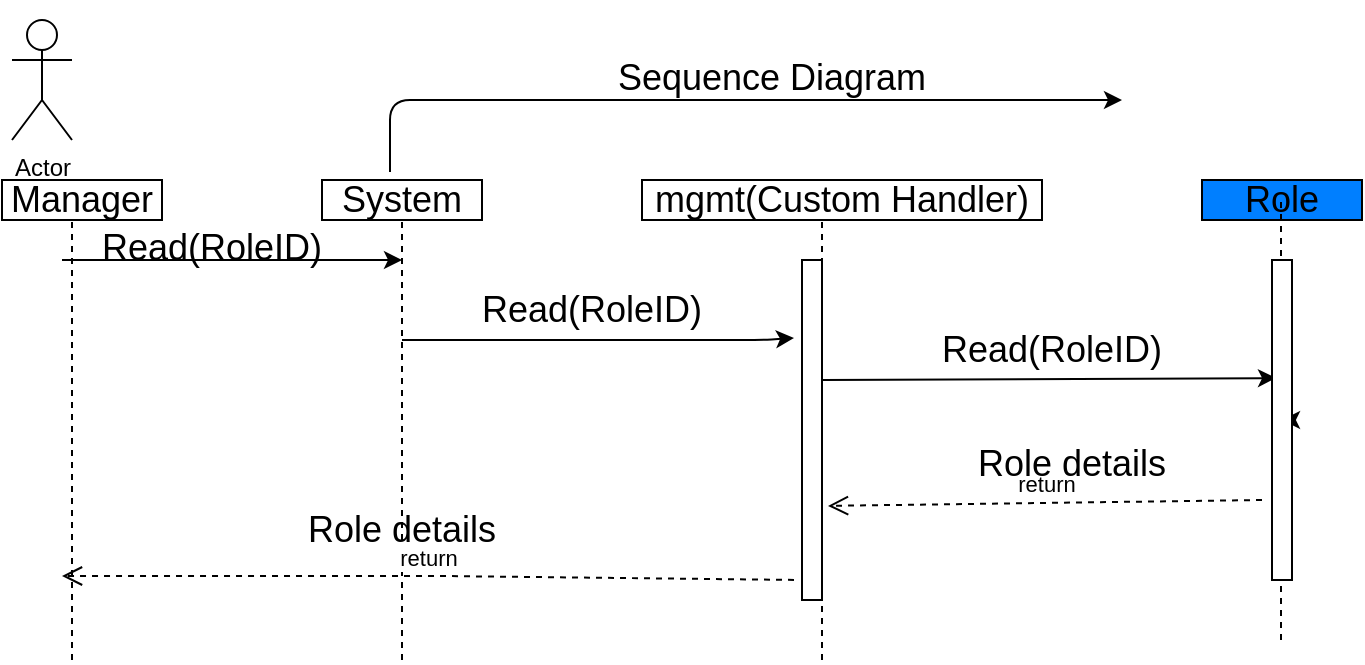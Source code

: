 <mxfile version="14.6.13" type="device"><diagram id="w1VhwfM-5O9SI3httaxK" name="Page-1"><mxGraphModel dx="1092" dy="534" grid="1" gridSize="10" guides="1" tooltips="1" connect="1" arrows="1" fold="1" page="1" pageScale="1" pageWidth="850" pageHeight="1100" math="0" shadow="0"><root><mxCell id="0"/><mxCell id="1" parent="0"/><mxCell id="Rwrrna1_M3nxNz5WYJb1-17" value="Actor" style="shape=umlActor;verticalLabelPosition=bottom;verticalAlign=top;html=1;outlineConnect=0;" parent="1" vertex="1"><mxGeometry x="85" y="80" width="30" height="60" as="geometry"/></mxCell><mxCell id="Rwrrna1_M3nxNz5WYJb1-18" value="&lt;font style=&quot;font-size: 18px&quot;&gt;Manager&lt;/font&gt;" style="rounded=0;whiteSpace=wrap;html=1;" parent="1" vertex="1"><mxGeometry x="80" y="160" width="80" height="20" as="geometry"/></mxCell><mxCell id="Rwrrna1_M3nxNz5WYJb1-22" value="&lt;font style=&quot;font-size: 18px&quot;&gt;System&lt;/font&gt;&lt;span style=&quot;color: rgba(0 , 0 , 0 , 0) ; font-family: monospace ; font-size: 0px&quot;&gt;%3CmxGraphModel%3E%3Croot%3E%3CmxCell%20id%3D%220%22%2F%3E%3CmxCell%20id%3D%221%22%20parent%3D%220%22%2F%3E%3CmxCell%20id%3D%222%22%20value%3D%22%26lt%3Bfont%20style%3D%26quot%3Bfont-size%3A%2018px%26quot%3B%26gt%3BManager%26lt%3B%2Ffont%26gt%3B%22%20style%3D%22rounded%3D0%3BwhiteSpace%3Dwrap%3Bhtml%3D1%3B%22%20vertex%3D%221%22%20parent%3D%221%22%3E%3CmxGeometry%20x%3D%2280%22%20y%3D%22160%22%20width%3D%2280%22%20height%3D%2220%22%20as%3D%22geometry%22%2F%3E%3C%2FmxCell%3E%3C%2Froot%3E%3C%2FmxGraphModel%3E&lt;/span&gt;" style="rounded=0;whiteSpace=wrap;html=1;" parent="1" vertex="1"><mxGeometry x="240" y="160" width="80" height="20" as="geometry"/></mxCell><mxCell id="Rwrrna1_M3nxNz5WYJb1-23" value="&lt;span style=&quot;font-size: 18px&quot;&gt;mgmt(Custom Handler)&lt;/span&gt;" style="rounded=0;whiteSpace=wrap;html=1;" parent="1" vertex="1"><mxGeometry x="400" y="160" width="200" height="20" as="geometry"/></mxCell><mxCell id="Rwrrna1_M3nxNz5WYJb1-25" value="&lt;span style=&quot;font-size: 18px&quot;&gt;Role&lt;/span&gt;" style="rounded=0;whiteSpace=wrap;html=1;fillColor=#007FFF;" parent="1" vertex="1"><mxGeometry x="680" y="160" width="80" height="20" as="geometry"/></mxCell><mxCell id="Rwrrna1_M3nxNz5WYJb1-26" value="" style="endArrow=none;dashed=1;html=1;" parent="1" edge="1"><mxGeometry width="50" height="50" relative="1" as="geometry"><mxPoint x="115" y="400" as="sourcePoint"/><mxPoint x="115" y="180" as="targetPoint"/></mxGeometry></mxCell><mxCell id="Rwrrna1_M3nxNz5WYJb1-27" value="" style="endArrow=none;dashed=1;html=1;" parent="1" edge="1"><mxGeometry width="50" height="50" relative="1" as="geometry"><mxPoint x="280" y="400" as="sourcePoint"/><mxPoint x="280" y="180" as="targetPoint"/></mxGeometry></mxCell><mxCell id="Rwrrna1_M3nxNz5WYJb1-28" value="" style="endArrow=none;dashed=1;html=1;" parent="1" edge="1"><mxGeometry width="50" height="50" relative="1" as="geometry"><mxPoint x="490" y="400" as="sourcePoint"/><mxPoint x="490" y="180" as="targetPoint"/></mxGeometry></mxCell><mxCell id="Rwrrna1_M3nxNz5WYJb1-29" value="" style="endArrow=none;dashed=1;html=1;" parent="1" edge="1"><mxGeometry width="50" height="50" relative="1" as="geometry"><mxPoint x="719.5" y="390" as="sourcePoint"/><mxPoint x="719.5" y="170" as="targetPoint"/></mxGeometry></mxCell><mxCell id="Rwrrna1_M3nxNz5WYJb1-30" value="" style="endArrow=classic;html=1;" parent="1" edge="1"><mxGeometry width="50" height="50" relative="1" as="geometry"><mxPoint x="110" y="200" as="sourcePoint"/><mxPoint x="280" y="200" as="targetPoint"/></mxGeometry></mxCell><mxCell id="Rwrrna1_M3nxNz5WYJb1-31" value="" style="endArrow=classic;html=1;entryX=0.2;entryY=0.369;entryDx=0;entryDy=0;entryPerimeter=0;" parent="1" target="Rwrrna1_M3nxNz5WYJb1-34" edge="1"><mxGeometry width="50" height="50" relative="1" as="geometry"><mxPoint x="490" y="260" as="sourcePoint"/><mxPoint x="710" y="260" as="targetPoint"/></mxGeometry></mxCell><mxCell id="Rwrrna1_M3nxNz5WYJb1-32" value="" style="endArrow=classic;html=1;entryX=-0.4;entryY=0.217;entryDx=0;entryDy=0;entryPerimeter=0;" parent="1" edge="1"><mxGeometry width="50" height="50" relative="1" as="geometry"><mxPoint x="280" y="240" as="sourcePoint"/><mxPoint x="476" y="239.06" as="targetPoint"/><Array as="points"><mxPoint x="460" y="240"/></Array></mxGeometry></mxCell><mxCell id="Rwrrna1_M3nxNz5WYJb1-35" style="edgeStyle=orthogonalEdgeStyle;rounded=0;orthogonalLoop=1;jettySize=auto;html=1;exitX=1;exitY=0.5;exitDx=0;exitDy=0;" parent="1" source="Rwrrna1_M3nxNz5WYJb1-34" edge="1"><mxGeometry relative="1" as="geometry"><mxPoint x="720" y="280" as="targetPoint"/></mxGeometry></mxCell><mxCell id="Rwrrna1_M3nxNz5WYJb1-34" value="" style="rounded=0;whiteSpace=wrap;html=1;" parent="1" vertex="1"><mxGeometry x="715" y="200" width="10" height="160" as="geometry"/></mxCell><mxCell id="Rwrrna1_M3nxNz5WYJb1-36" value="return" style="html=1;verticalAlign=bottom;endArrow=open;dashed=1;endSize=8;exitX=-0.4;exitY=0.941;exitDx=0;exitDy=0;exitPerimeter=0;" parent="1" source="Rwrrna1_M3nxNz5WYJb1-38" edge="1"><mxGeometry relative="1" as="geometry"><mxPoint x="120" y="358" as="sourcePoint"/><mxPoint x="110" y="358" as="targetPoint"/><Array as="points"><mxPoint x="300" y="358"/></Array></mxGeometry></mxCell><mxCell id="Rwrrna1_M3nxNz5WYJb1-37" value="return" style="html=1;verticalAlign=bottom;endArrow=open;dashed=1;endSize=8;entryX=1.3;entryY=0.683;entryDx=0;entryDy=0;entryPerimeter=0;" parent="1" edge="1"><mxGeometry relative="1" as="geometry"><mxPoint x="710" y="320" as="sourcePoint"/><mxPoint x="493" y="322.94" as="targetPoint"/></mxGeometry></mxCell><mxCell id="Rwrrna1_M3nxNz5WYJb1-38" value="" style="html=1;points=[];perimeter=orthogonalPerimeter;" parent="1" vertex="1"><mxGeometry x="480" y="200" width="10" height="170" as="geometry"/></mxCell><mxCell id="Rwrrna1_M3nxNz5WYJb1-43" value="&lt;br&gt;&lt;br&gt;&lt;span style=&quot;font-family: &amp;#34;helvetica&amp;#34; ; font-size: 18px&quot;&gt;Read(RoleID)&lt;/span&gt;" style="text;html=1;strokeColor=none;fillColor=none;align=center;verticalAlign=middle;whiteSpace=wrap;rounded=0;" parent="1" vertex="1"><mxGeometry x="130" y="150" width="110" height="60" as="geometry"/></mxCell><mxCell id="Rwrrna1_M3nxNz5WYJb1-48" value="" style="edgeStyle=segmentEdgeStyle;endArrow=classic;html=1;" parent="1" edge="1"><mxGeometry width="50" height="50" relative="1" as="geometry"><mxPoint x="274" y="156" as="sourcePoint"/><mxPoint x="640" y="120" as="targetPoint"/><Array as="points"><mxPoint x="274" y="120"/><mxPoint x="630" y="120"/></Array></mxGeometry></mxCell><mxCell id="Rwrrna1_M3nxNz5WYJb1-49" value="&lt;span style=&quot;font-family: &amp;#34;helvetica&amp;#34; ; font-size: 18px&quot;&gt;Read(RoleID)&lt;/span&gt;" style="text;html=1;strokeColor=none;fillColor=none;align=center;verticalAlign=middle;whiteSpace=wrap;rounded=0;" parent="1" vertex="1"><mxGeometry x="320" y="200" width="110" height="50" as="geometry"/></mxCell><mxCell id="Rwrrna1_M3nxNz5WYJb1-50" value="&lt;span style=&quot;font-family: &amp;#34;helvetica&amp;#34; ; font-size: 18px&quot;&gt;Read(RoleID)&lt;/span&gt;" style="text;html=1;strokeColor=none;fillColor=none;align=center;verticalAlign=middle;whiteSpace=wrap;rounded=0;" parent="1" vertex="1"><mxGeometry x="550" y="220" width="110" height="50" as="geometry"/></mxCell><mxCell id="Rwrrna1_M3nxNz5WYJb1-51" value="&lt;br&gt;&lt;br&gt;&lt;span style=&quot;font-family: &amp;#34;helvetica&amp;#34; ; font-size: 18px&quot;&gt;Sequence Diagram&lt;/span&gt;" style="text;html=1;strokeColor=none;fillColor=none;align=center;verticalAlign=middle;whiteSpace=wrap;rounded=0;" parent="1" vertex="1"><mxGeometry x="380" y="70" width="170" height="50" as="geometry"/></mxCell><mxCell id="Rwrrna1_M3nxNz5WYJb1-52" value="&lt;span style=&quot;font-family: &amp;#34;helvetica&amp;#34; ; font-size: 18px&quot;&gt;Role details&lt;/span&gt;" style="text;html=1;strokeColor=none;fillColor=none;align=center;verticalAlign=middle;whiteSpace=wrap;rounded=0;" parent="1" vertex="1"><mxGeometry x="135" y="300" width="290" height="70" as="geometry"/></mxCell><mxCell id="Rwrrna1_M3nxNz5WYJb1-53" value="&lt;br&gt;&lt;span style=&quot;font-family: &amp;#34;helvetica&amp;#34; ; font-size: 18px&quot;&gt;Role details&lt;/span&gt;" style="text;html=1;strokeColor=none;fillColor=none;align=center;verticalAlign=middle;whiteSpace=wrap;rounded=0;" parent="1" vertex="1"><mxGeometry x="470" y="260" width="290" height="70" as="geometry"/></mxCell></root></mxGraphModel></diagram></mxfile>